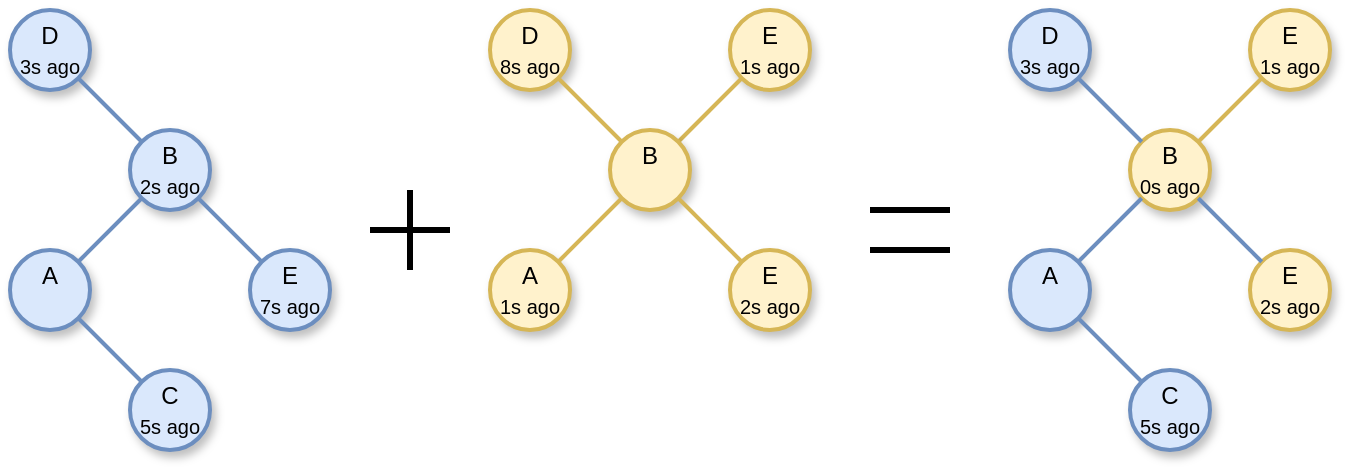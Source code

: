 <mxfile version="17.4.5" type="device"><diagram id="wfF42WI-X_UW3Hrvzg_g" name="Page-1"><mxGraphModel dx="934" dy="775" grid="1" gridSize="10" guides="1" tooltips="1" connect="1" arrows="1" fold="1" page="1" pageScale="1" pageWidth="827" pageHeight="1169" math="0" shadow="0"><root><mxCell id="0"/><mxCell id="1" parent="0"/><mxCell id="CxLlkqy3ohUGYKOEevhO-1" value="&lt;div&gt;A&lt;/div&gt;&lt;font style=&quot;font-size: 10px&quot;&gt;&lt;br&gt;&lt;/font&gt;" style="ellipse;whiteSpace=wrap;html=1;aspect=fixed;fillColor=#dae8fc;strokeColor=#6c8ebf;strokeWidth=2;shadow=1;" parent="1" vertex="1"><mxGeometry x="120" y="440" width="40" height="40" as="geometry"/></mxCell><mxCell id="CxLlkqy3ohUGYKOEevhO-2" value="&lt;div&gt;C&lt;/div&gt;&lt;div&gt;&lt;font style=&quot;font-size: 10px&quot;&gt;5s ago&lt;/font&gt;&lt;/div&gt;" style="ellipse;whiteSpace=wrap;html=1;aspect=fixed;fillColor=#dae8fc;strokeColor=#6c8ebf;strokeWidth=2;shadow=1;" parent="1" vertex="1"><mxGeometry x="180" y="500" width="40" height="40" as="geometry"/></mxCell><mxCell id="CxLlkqy3ohUGYKOEevhO-4" value="B&lt;br&gt;&lt;div&gt;&lt;font style=&quot;font-size: 10px&quot;&gt;2s ago&lt;/font&gt;&lt;/div&gt;" style="ellipse;whiteSpace=wrap;html=1;aspect=fixed;fillColor=#dae8fc;strokeColor=#6c8ebf;strokeWidth=2;shadow=1;" parent="1" vertex="1"><mxGeometry x="180" y="380" width="40" height="40" as="geometry"/></mxCell><mxCell id="CxLlkqy3ohUGYKOEevhO-5" value="&lt;div&gt;D&lt;/div&gt;&lt;div&gt;&lt;font style=&quot;font-size: 10px&quot;&gt;3s ago&lt;/font&gt;&lt;/div&gt;" style="ellipse;whiteSpace=wrap;html=1;aspect=fixed;fillColor=#dae8fc;strokeColor=#6c8ebf;strokeWidth=2;shadow=1;" parent="1" vertex="1"><mxGeometry x="120" y="320" width="40" height="40" as="geometry"/></mxCell><mxCell id="CxLlkqy3ohUGYKOEevhO-6" value="&lt;div&gt;E&lt;/div&gt;&lt;div&gt;&lt;font style=&quot;font-size: 10px&quot;&gt;1s ago&lt;/font&gt;&lt;/div&gt;" style="ellipse;whiteSpace=wrap;html=1;aspect=fixed;fillColor=#fff2cc;strokeColor=#d6b656;strokeWidth=2;shadow=1;" parent="1" vertex="1"><mxGeometry x="480" y="320" width="40" height="40" as="geometry"/></mxCell><mxCell id="CxLlkqy3ohUGYKOEevhO-7" value="&lt;div&gt;E&lt;/div&gt;&lt;div&gt;&lt;font style=&quot;font-size: 10px&quot;&gt;7s ago&lt;/font&gt;&lt;/div&gt;" style="ellipse;whiteSpace=wrap;html=1;aspect=fixed;fillColor=#dae8fc;strokeColor=#6c8ebf;strokeWidth=2;shadow=1;" parent="1" vertex="1"><mxGeometry x="240" y="440" width="40" height="40" as="geometry"/></mxCell><mxCell id="CxLlkqy3ohUGYKOEevhO-17" value="" style="endArrow=none;html=1;rounded=0;exitX=1;exitY=0;exitDx=0;exitDy=0;entryX=0;entryY=1;entryDx=0;entryDy=0;strokeWidth=2;fillColor=#dae8fc;strokeColor=#6c8ebf;" parent="1" source="CxLlkqy3ohUGYKOEevhO-1" target="CxLlkqy3ohUGYKOEevhO-4" edge="1"><mxGeometry width="50" height="50" relative="1" as="geometry"><mxPoint x="280" y="570" as="sourcePoint"/><mxPoint x="330" y="520" as="targetPoint"/></mxGeometry></mxCell><mxCell id="CxLlkqy3ohUGYKOEevhO-18" value="" style="endArrow=none;html=1;rounded=0;exitX=1;exitY=1;exitDx=0;exitDy=0;entryX=0;entryY=0;entryDx=0;entryDy=0;strokeWidth=2;fillColor=#dae8fc;strokeColor=#6c8ebf;" parent="1" source="CxLlkqy3ohUGYKOEevhO-1" target="CxLlkqy3ohUGYKOEevhO-2" edge="1"><mxGeometry width="50" height="50" relative="1" as="geometry"><mxPoint x="290" y="580" as="sourcePoint"/><mxPoint x="340" y="530" as="targetPoint"/></mxGeometry></mxCell><mxCell id="CxLlkqy3ohUGYKOEevhO-19" value="" style="endArrow=none;html=1;rounded=0;exitX=1;exitY=1;exitDx=0;exitDy=0;entryX=0;entryY=0;entryDx=0;entryDy=0;strokeWidth=2;fillColor=#dae8fc;strokeColor=#6c8ebf;" parent="1" source="CxLlkqy3ohUGYKOEevhO-4" target="CxLlkqy3ohUGYKOEevhO-7" edge="1"><mxGeometry width="50" height="50" relative="1" as="geometry"><mxPoint x="300" y="590" as="sourcePoint"/><mxPoint x="350" y="540" as="targetPoint"/></mxGeometry></mxCell><mxCell id="CxLlkqy3ohUGYKOEevhO-20" value="" style="endArrow=none;html=1;rounded=0;exitX=0;exitY=0;exitDx=0;exitDy=0;entryX=1;entryY=1;entryDx=0;entryDy=0;strokeWidth=2;fillColor=#dae8fc;strokeColor=#6c8ebf;" parent="1" source="CxLlkqy3ohUGYKOEevhO-4" target="CxLlkqy3ohUGYKOEevhO-5" edge="1"><mxGeometry width="50" height="50" relative="1" as="geometry"><mxPoint x="310" y="600" as="sourcePoint"/><mxPoint x="360" y="550" as="targetPoint"/></mxGeometry></mxCell><mxCell id="CxLlkqy3ohUGYKOEevhO-21" value="" style="endArrow=none;html=1;rounded=0;exitX=1;exitY=0;exitDx=0;exitDy=0;entryX=0;entryY=1;entryDx=0;entryDy=0;strokeWidth=2;fillColor=#fff2cc;strokeColor=#d6b656;" parent="1" source="CxLlkqy3ohUGYKOEevhO-36" target="CxLlkqy3ohUGYKOEevhO-6" edge="1"><mxGeometry width="50" height="50" relative="1" as="geometry"><mxPoint x="360" y="610" as="sourcePoint"/><mxPoint x="410" y="560" as="targetPoint"/></mxGeometry></mxCell><mxCell id="CxLlkqy3ohUGYKOEevhO-34" value="&lt;div&gt;A&lt;/div&gt;&lt;font style=&quot;font-size: 10px&quot;&gt;1s ago&lt;/font&gt;" style="ellipse;whiteSpace=wrap;html=1;aspect=fixed;fillColor=#fff2cc;strokeColor=#d6b656;strokeWidth=2;shadow=1;" parent="1" vertex="1"><mxGeometry x="360" y="440" width="40" height="40" as="geometry"/></mxCell><mxCell id="CxLlkqy3ohUGYKOEevhO-36" value="B&lt;br&gt;&lt;div&gt;&lt;font style=&quot;font-size: 10px&quot;&gt;&lt;br&gt;&lt;/font&gt;&lt;/div&gt;" style="ellipse;whiteSpace=wrap;html=1;aspect=fixed;fillColor=#fff2cc;strokeColor=#d6b656;strokeWidth=2;shadow=1;" parent="1" vertex="1"><mxGeometry x="420" y="380" width="40" height="40" as="geometry"/></mxCell><mxCell id="CxLlkqy3ohUGYKOEevhO-37" value="&lt;div&gt;D&lt;/div&gt;&lt;div&gt;&lt;font style=&quot;font-size: 10px&quot;&gt;8s ago&lt;/font&gt;&lt;/div&gt;" style="ellipse;whiteSpace=wrap;html=1;aspect=fixed;fillColor=#fff2cc;strokeColor=#d6b656;strokeWidth=2;shadow=1;" parent="1" vertex="1"><mxGeometry x="360" y="320" width="40" height="40" as="geometry"/></mxCell><mxCell id="CxLlkqy3ohUGYKOEevhO-38" value="&lt;div&gt;E&lt;br&gt;&lt;/div&gt;&lt;font style=&quot;font-size: 10px&quot;&gt;2s ago&lt;/font&gt;" style="ellipse;whiteSpace=wrap;html=1;aspect=fixed;fillColor=#fff2cc;strokeColor=#d6b656;strokeWidth=2;shadow=1;" parent="1" vertex="1"><mxGeometry x="480" y="440" width="40" height="40" as="geometry"/></mxCell><mxCell id="CxLlkqy3ohUGYKOEevhO-39" value="" style="endArrow=none;html=1;rounded=0;exitX=1;exitY=0;exitDx=0;exitDy=0;entryX=0;entryY=1;entryDx=0;entryDy=0;strokeWidth=2;fillColor=#fff2cc;strokeColor=#d6b656;" parent="1" source="CxLlkqy3ohUGYKOEevhO-34" target="CxLlkqy3ohUGYKOEevhO-36" edge="1"><mxGeometry width="50" height="50" relative="1" as="geometry"><mxPoint x="520" y="570" as="sourcePoint"/><mxPoint x="570" y="520" as="targetPoint"/></mxGeometry></mxCell><mxCell id="CxLlkqy3ohUGYKOEevhO-41" value="" style="endArrow=none;html=1;rounded=0;exitX=1;exitY=1;exitDx=0;exitDy=0;entryX=0;entryY=0;entryDx=0;entryDy=0;strokeWidth=2;fillColor=#fff2cc;strokeColor=#d6b656;" parent="1" source="CxLlkqy3ohUGYKOEevhO-36" target="CxLlkqy3ohUGYKOEevhO-38" edge="1"><mxGeometry width="50" height="50" relative="1" as="geometry"><mxPoint x="540" y="590" as="sourcePoint"/><mxPoint x="590" y="540" as="targetPoint"/></mxGeometry></mxCell><mxCell id="CxLlkqy3ohUGYKOEevhO-42" value="" style="endArrow=none;html=1;rounded=0;exitX=0;exitY=0;exitDx=0;exitDy=0;entryX=1;entryY=1;entryDx=0;entryDy=0;strokeWidth=2;fillColor=#fff2cc;strokeColor=#d6b656;" parent="1" source="CxLlkqy3ohUGYKOEevhO-36" target="CxLlkqy3ohUGYKOEevhO-37" edge="1"><mxGeometry width="50" height="50" relative="1" as="geometry"><mxPoint x="550" y="600" as="sourcePoint"/><mxPoint x="600" y="550" as="targetPoint"/></mxGeometry></mxCell><mxCell id="CxLlkqy3ohUGYKOEevhO-43" value="" style="endArrow=none;html=1;rounded=0;fontSize=10;strokeWidth=3;" parent="1" edge="1"><mxGeometry width="50" height="50" relative="1" as="geometry"><mxPoint x="300" y="430" as="sourcePoint"/><mxPoint x="340" y="430" as="targetPoint"/></mxGeometry></mxCell><mxCell id="CxLlkqy3ohUGYKOEevhO-44" value="" style="endArrow=none;html=1;rounded=0;fontSize=10;strokeWidth=3;" parent="1" edge="1"><mxGeometry width="50" height="50" relative="1" as="geometry"><mxPoint x="320" y="410" as="sourcePoint"/><mxPoint x="320" y="450" as="targetPoint"/></mxGeometry></mxCell><mxCell id="CxLlkqy3ohUGYKOEevhO-45" value="" style="endArrow=none;html=1;rounded=0;fontSize=10;strokeWidth=3;" parent="1" edge="1"><mxGeometry width="50" height="50" relative="1" as="geometry"><mxPoint x="550" y="420" as="sourcePoint"/><mxPoint x="590" y="420" as="targetPoint"/></mxGeometry></mxCell><mxCell id="CxLlkqy3ohUGYKOEevhO-46" value="" style="endArrow=none;html=1;rounded=0;fontSize=10;strokeWidth=3;" parent="1" edge="1"><mxGeometry width="50" height="50" relative="1" as="geometry"><mxPoint x="590" y="440" as="sourcePoint"/><mxPoint x="550" y="440" as="targetPoint"/></mxGeometry></mxCell><mxCell id="CxLlkqy3ohUGYKOEevhO-47" value="&lt;div&gt;A&lt;/div&gt;&lt;font style=&quot;font-size: 10px&quot;&gt;&lt;br&gt;&lt;/font&gt;" style="ellipse;whiteSpace=wrap;html=1;aspect=fixed;fillColor=#dae8fc;strokeColor=#6c8ebf;strokeWidth=2;shadow=1;" parent="1" vertex="1"><mxGeometry x="620" y="440" width="40" height="40" as="geometry"/></mxCell><mxCell id="CxLlkqy3ohUGYKOEevhO-48" value="&lt;div&gt;C&lt;/div&gt;&lt;div&gt;&lt;font style=&quot;font-size: 10px&quot;&gt;5s ago&lt;/font&gt;&lt;/div&gt;" style="ellipse;whiteSpace=wrap;html=1;aspect=fixed;fillColor=#dae8fc;strokeColor=#6c8ebf;strokeWidth=2;shadow=1;" parent="1" vertex="1"><mxGeometry x="680" y="500" width="40" height="40" as="geometry"/></mxCell><mxCell id="CxLlkqy3ohUGYKOEevhO-49" value="B&lt;br&gt;&lt;div&gt;&lt;font style=&quot;font-size: 10px&quot;&gt;0s ago&lt;/font&gt;&lt;/div&gt;" style="ellipse;whiteSpace=wrap;html=1;aspect=fixed;fillColor=#fff2cc;strokeColor=#d6b656;strokeWidth=2;shadow=1;" parent="1" vertex="1"><mxGeometry x="680" y="380" width="40" height="40" as="geometry"/></mxCell><mxCell id="CxLlkqy3ohUGYKOEevhO-50" value="&lt;div&gt;D&lt;/div&gt;&lt;div&gt;&lt;font style=&quot;font-size: 10px&quot;&gt;3s ago&lt;/font&gt;&lt;/div&gt;" style="ellipse;whiteSpace=wrap;html=1;aspect=fixed;fillColor=#dae8fc;strokeColor=#6c8ebf;strokeWidth=2;shadow=1;" parent="1" vertex="1"><mxGeometry x="620" y="320" width="40" height="40" as="geometry"/></mxCell><mxCell id="CxLlkqy3ohUGYKOEevhO-51" value="&lt;div&gt;E&lt;/div&gt;&lt;div&gt;&lt;font style=&quot;font-size: 10px&quot;&gt;2s ago&lt;/font&gt;&lt;/div&gt;" style="ellipse;whiteSpace=wrap;html=1;aspect=fixed;fillColor=#fff2cc;strokeColor=#d6b656;strokeWidth=2;shadow=1;" parent="1" vertex="1"><mxGeometry x="740" y="440" width="40" height="40" as="geometry"/></mxCell><mxCell id="CxLlkqy3ohUGYKOEevhO-52" value="" style="endArrow=none;html=1;rounded=0;exitX=1;exitY=0;exitDx=0;exitDy=0;entryX=0;entryY=1;entryDx=0;entryDy=0;strokeWidth=2;fillColor=#dae8fc;strokeColor=#6c8ebf;" parent="1" source="CxLlkqy3ohUGYKOEevhO-47" target="CxLlkqy3ohUGYKOEevhO-49" edge="1"><mxGeometry width="50" height="50" relative="1" as="geometry"><mxPoint x="780" y="570" as="sourcePoint"/><mxPoint x="830" y="520" as="targetPoint"/></mxGeometry></mxCell><mxCell id="CxLlkqy3ohUGYKOEevhO-53" value="" style="endArrow=none;html=1;rounded=0;exitX=1;exitY=1;exitDx=0;exitDy=0;entryX=0;entryY=0;entryDx=0;entryDy=0;strokeWidth=2;fillColor=#dae8fc;strokeColor=#6c8ebf;" parent="1" source="CxLlkqy3ohUGYKOEevhO-47" target="CxLlkqy3ohUGYKOEevhO-48" edge="1"><mxGeometry width="50" height="50" relative="1" as="geometry"><mxPoint x="790" y="580" as="sourcePoint"/><mxPoint x="840" y="530" as="targetPoint"/></mxGeometry></mxCell><mxCell id="CxLlkqy3ohUGYKOEevhO-54" value="" style="endArrow=none;html=1;rounded=0;exitX=1;exitY=1;exitDx=0;exitDy=0;entryX=0;entryY=0;entryDx=0;entryDy=0;strokeWidth=2;fillColor=#dae8fc;strokeColor=#6c8ebf;" parent="1" source="CxLlkqy3ohUGYKOEevhO-49" target="CxLlkqy3ohUGYKOEevhO-51" edge="1"><mxGeometry width="50" height="50" relative="1" as="geometry"><mxPoint x="800" y="590" as="sourcePoint"/><mxPoint x="850" y="540" as="targetPoint"/></mxGeometry></mxCell><mxCell id="CxLlkqy3ohUGYKOEevhO-55" value="" style="endArrow=none;html=1;rounded=0;exitX=0;exitY=0;exitDx=0;exitDy=0;entryX=1;entryY=1;entryDx=0;entryDy=0;strokeWidth=2;fillColor=#dae8fc;strokeColor=#6c8ebf;" parent="1" source="CxLlkqy3ohUGYKOEevhO-49" target="CxLlkqy3ohUGYKOEevhO-50" edge="1"><mxGeometry width="50" height="50" relative="1" as="geometry"><mxPoint x="810" y="600" as="sourcePoint"/><mxPoint x="860" y="550" as="targetPoint"/></mxGeometry></mxCell><mxCell id="CxLlkqy3ohUGYKOEevhO-56" value="&lt;div&gt;E&lt;/div&gt;&lt;div&gt;&lt;font style=&quot;font-size: 10px&quot;&gt;1s ago&lt;/font&gt;&lt;/div&gt;" style="ellipse;whiteSpace=wrap;html=1;aspect=fixed;fillColor=#fff2cc;strokeColor=#d6b656;strokeWidth=2;shadow=1;" parent="1" vertex="1"><mxGeometry x="740" y="320" width="40" height="40" as="geometry"/></mxCell><mxCell id="CxLlkqy3ohUGYKOEevhO-57" value="" style="endArrow=none;html=1;rounded=0;exitX=1;exitY=0;exitDx=0;exitDy=0;entryX=0;entryY=1;entryDx=0;entryDy=0;fillColor=#fff2cc;strokeColor=#d6b656;strokeWidth=2;" parent="1" source="CxLlkqy3ohUGYKOEevhO-49" target="CxLlkqy3ohUGYKOEevhO-56" edge="1"><mxGeometry width="50" height="50" relative="1" as="geometry"><mxPoint x="714.142" y="385.858" as="sourcePoint"/><mxPoint x="670" y="560" as="targetPoint"/></mxGeometry></mxCell></root></mxGraphModel></diagram></mxfile>